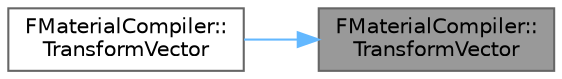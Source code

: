 digraph "FMaterialCompiler::TransformVector"
{
 // INTERACTIVE_SVG=YES
 // LATEX_PDF_SIZE
  bgcolor="transparent";
  edge [fontname=Helvetica,fontsize=10,labelfontname=Helvetica,labelfontsize=10];
  node [fontname=Helvetica,fontsize=10,shape=box,height=0.2,width=0.4];
  rankdir="RL";
  Node1 [id="Node000001",label="FMaterialCompiler::\lTransformVector",height=0.2,width=0.4,color="gray40", fillcolor="grey60", style="filled", fontcolor="black",tooltip=" "];
  Node1 -> Node2 [id="edge1_Node000001_Node000002",dir="back",color="steelblue1",style="solid",tooltip=" "];
  Node2 [id="Node000002",label="FMaterialCompiler::\lTransformVector",height=0.2,width=0.4,color="grey40", fillcolor="white", style="filled",URL="$d6/dca/classFMaterialCompiler.html#aae38efcf0214f400ef5c4e3e079add18",tooltip=" "];
}
